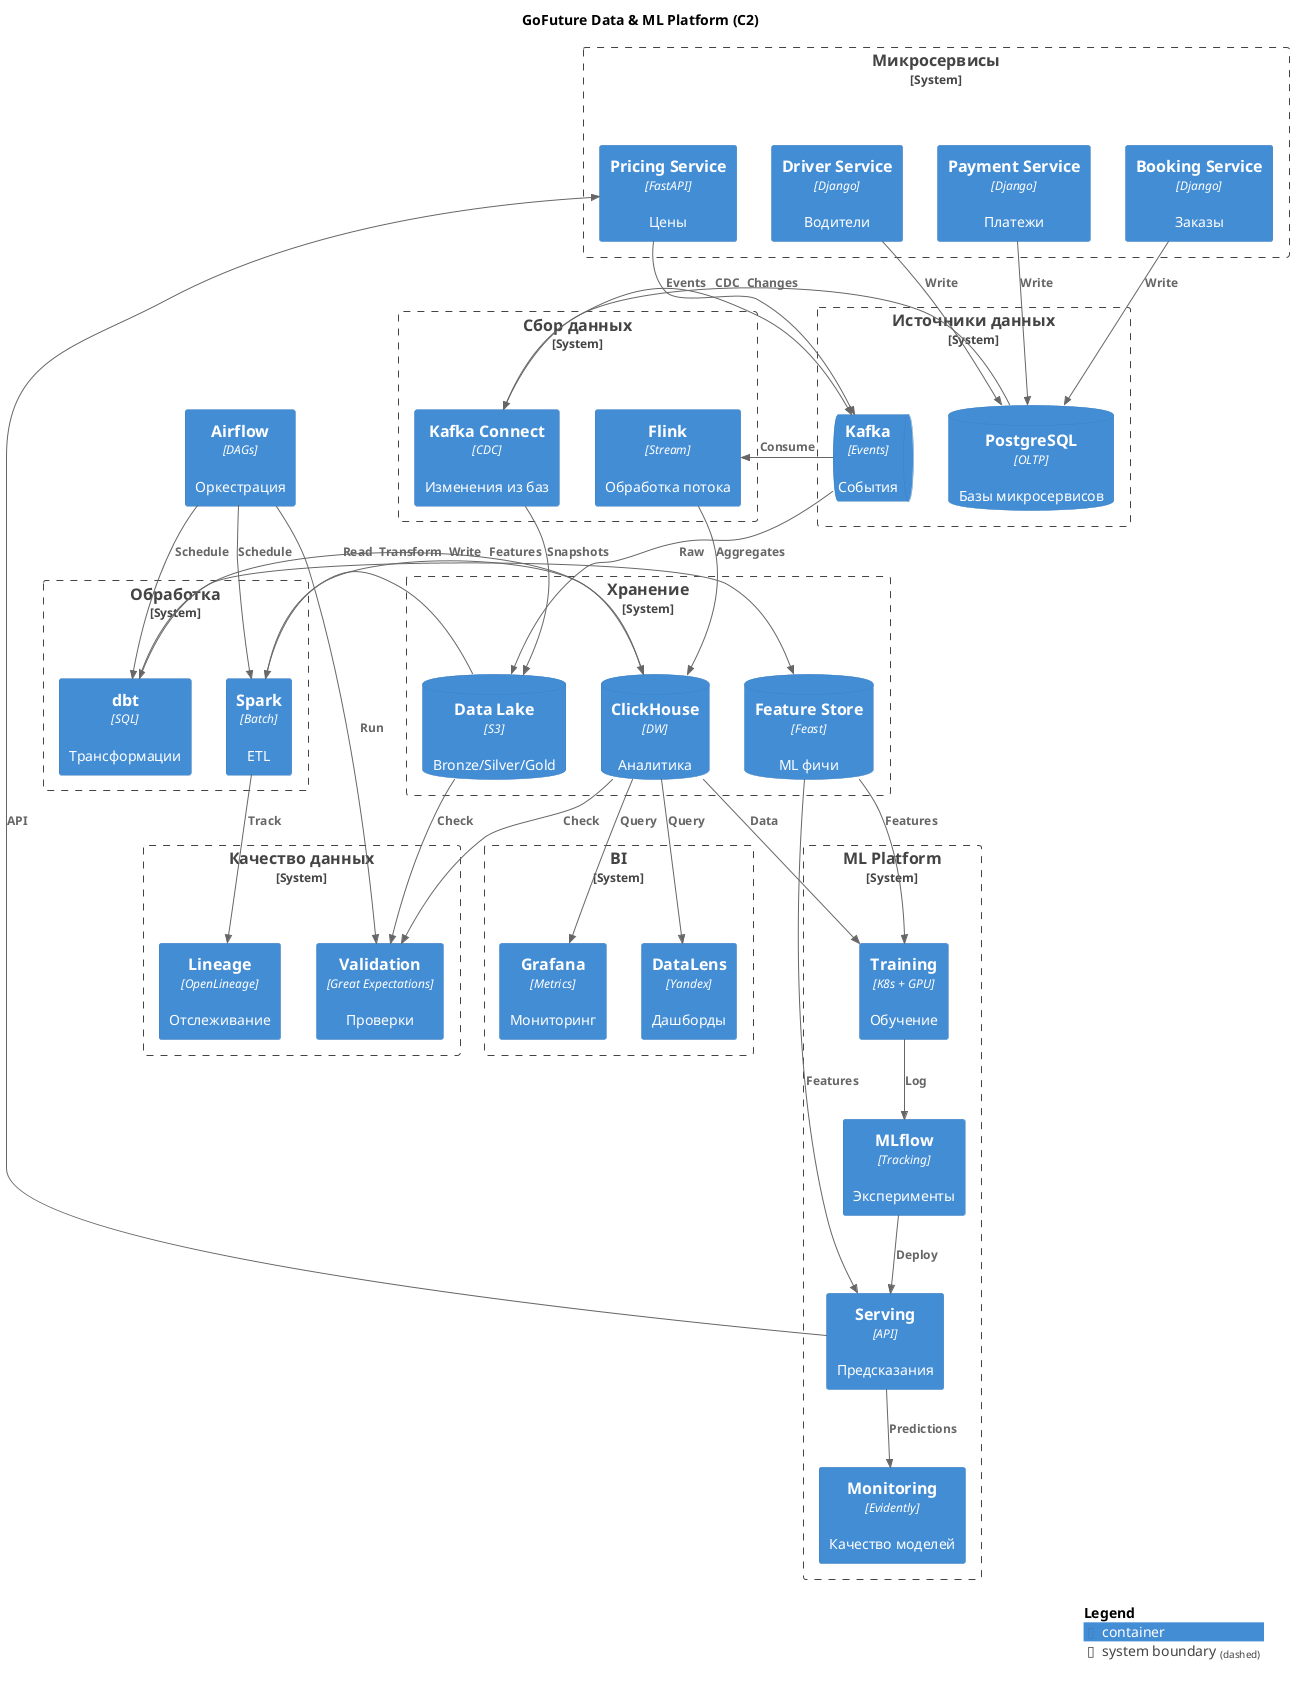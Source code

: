 @startuml GoFuture_DataML_Platform_C2
!include <C4/C4_Container>

title GoFuture Data & ML Platform (C2)

' Data Sources
System_Boundary(microservices, "Микросервисы") {
    Container(booking_svc, "Booking Service", "Django", "Заказы")
    Container(driver_svc, "Driver Service", "Django", "Водители")
    Container(payment_svc, "Payment Service", "Django", "Платежи")
    Container(pricing_svc, "Pricing Service", "FastAPI", "Цены")
}

System_Boundary(data_sources, "Источники данных") {
    ContainerDb(postgres_dbs, "PostgreSQL", "OLTP", "Базы микросервисов")
    ContainerQueue(kafka, "Kafka", "Events", "События")
}

' Data Ingestion
System_Boundary(ingestion, "Сбор данных") {
    Container(kafka_connect, "Kafka Connect", "CDC", "Изменения из баз")
    Container(flink_stream, "Flink", "Stream", "Обработка потока")
}

' Data Storage
System_Boundary(storage, "Хранение") {
    ContainerDb(data_lake, "Data Lake", "S3", "Bronze/Silver/Gold")
    ContainerDb(dw_clickhouse, "ClickHouse", "DW", "Аналитика")
    ContainerDb(feature_store, "Feature Store", "Feast", "ML фичи")
}

' Data Processing
System_Boundary(processing, "Обработка") {
    Container(spark, "Spark", "Batch", "ETL")
    Container(dbt, "dbt", "SQL", "Трансформации")
}

' ML Platform
System_Boundary(ml_platform, "ML Platform") {
    Container(mlflow, "MLflow", "Tracking", "Эксперименты")
    Container(training, "Training", "K8s + GPU", "Обучение")
    Container(serving, "Serving", "API", "Предсказания")
    Container(monitoring, "Monitoring", "Evidently", "Качество моделей")
}

' BI Layer
System_Boundary(bi_layer, "BI") {
    Container(datalens, "DataLens", "Yandex", "Дашборды")
    Container(grafana, "Grafana", "Metrics", "Мониторинг")
}

' Data Quality
System_Boundary(data_quality, "Качество данных") {
    Container(validation, "Validation", "Great Expectations", "Проверки")
    Container(lineage, "Lineage", "OpenLineage", "Отслеживание")
}

' Orchestration
Container(airflow, "Airflow", "DAGs", "Оркестрация")

' === Relationships ===

' Microservices -> Data Sources
Rel(booking_svc, postgres_dbs, "Write")
Rel(driver_svc, postgres_dbs, "Write")
Rel(payment_svc, postgres_dbs, "Write")
Rel(pricing_svc, kafka, "Events")

' Data Ingestion
Rel(postgres_dbs, kafka_connect, "CDC")
Rel(kafka_connect, kafka, "Changes")
Rel(kafka, flink_stream, "Consume")

' To Storage
Rel(kafka, data_lake, "Raw")
Rel(flink_stream, dw_clickhouse, "Aggregates")
Rel(kafka_connect, data_lake, "Snapshots")

' Data Processing
Rel(data_lake, spark, "Read")
Rel(spark, dw_clickhouse, "Write")
Rel(dw_clickhouse, dbt, "Transform")
Rel(dbt, feature_store, "Features")

' ML Platform
Rel(feature_store, training, "Features")
Rel(dw_clickhouse, training, "Data")
Rel(training, mlflow, "Log")
Rel(mlflow, serving, "Deploy")
Rel(serving, pricing_svc, "API")
Rel(serving, monitoring, "Predictions")
Rel(feature_store, serving, "Features")

' BI
Rel(dw_clickhouse, datalens, "Query")
Rel(dw_clickhouse, grafana, "Query")

' Data Quality
Rel(data_lake, validation, "Check")
Rel(dw_clickhouse, validation, "Check")
Rel(spark, lineage, "Track")

' Orchestration
Rel(airflow, spark, "Schedule")
Rel(airflow, dbt, "Schedule")
Rel(airflow, validation, "Run")

SHOW_LEGEND()

@enduml
